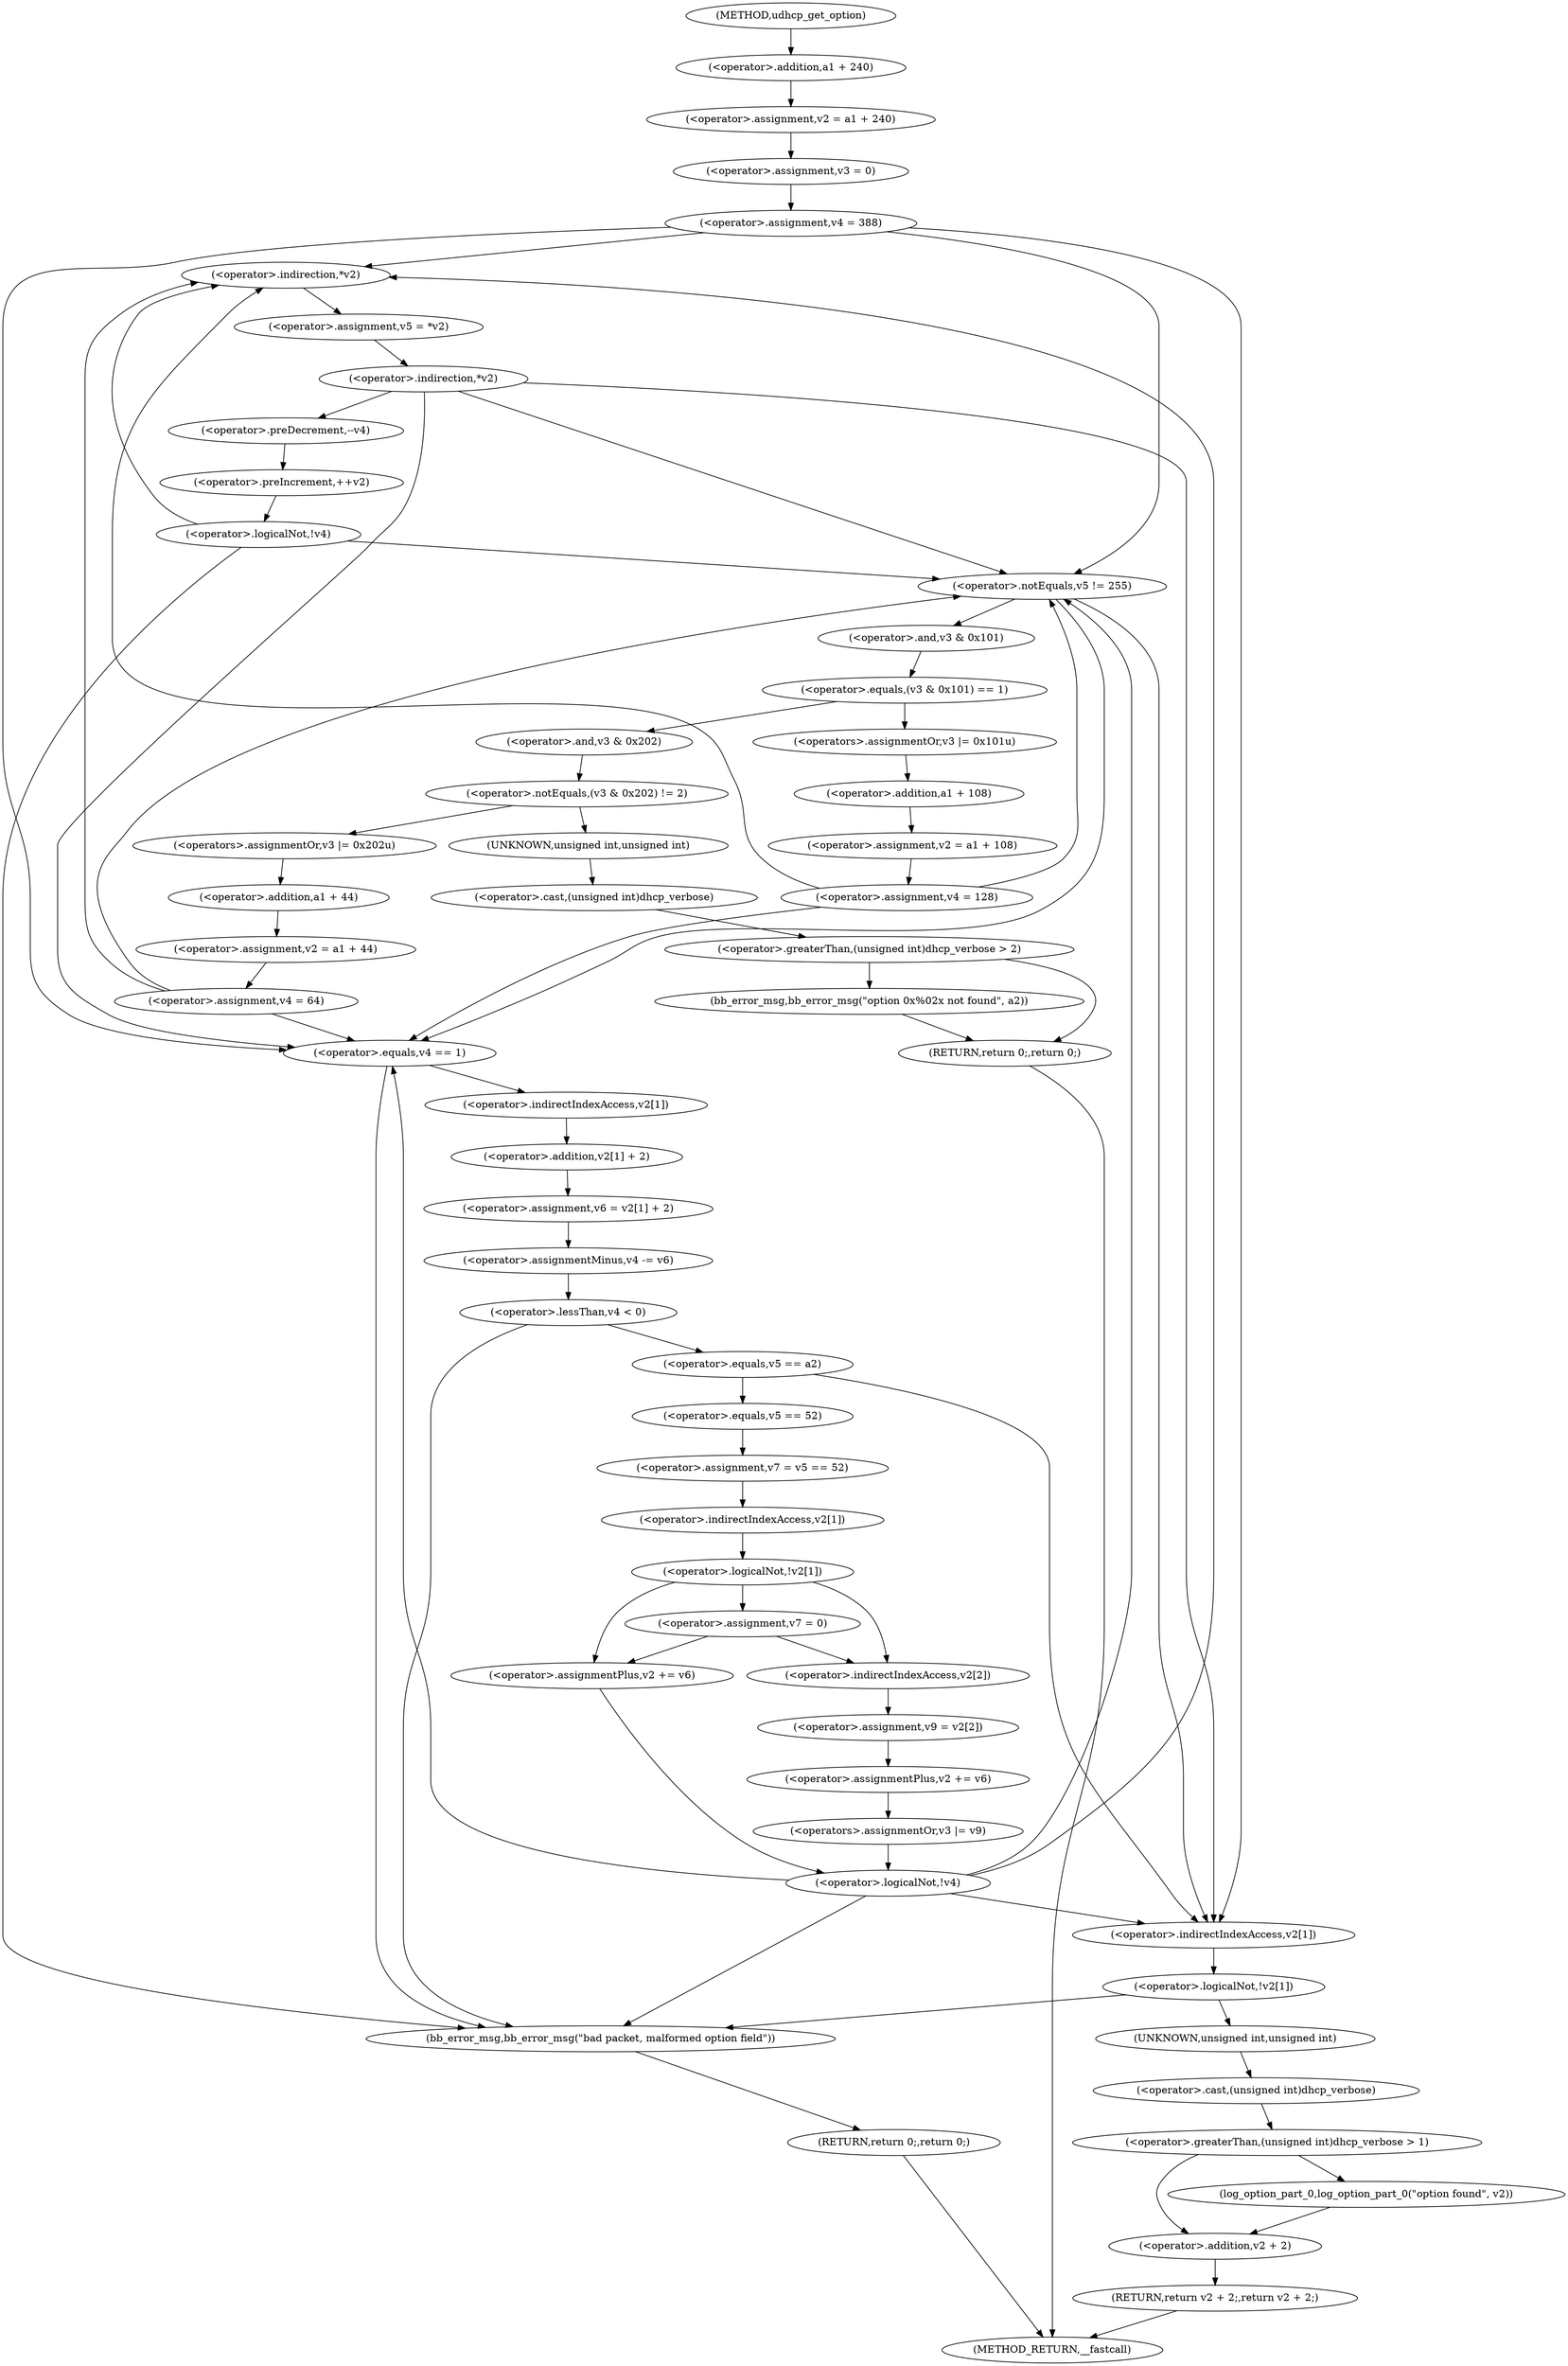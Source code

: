 digraph udhcp_get_option {  
"1000119" [label = "(<operator>.assignment,v2 = a1 + 240)" ]
"1000121" [label = "(<operator>.addition,a1 + 240)" ]
"1000124" [label = "(<operator>.assignment,v3 = 0)" ]
"1000127" [label = "(<operator>.assignment,v4 = 388)" ]
"1000139" [label = "(<operator>.assignment,v5 = *v2)" ]
"1000141" [label = "(<operator>.indirection,*v2)" ]
"1000144" [label = "(<operator>.indirection,*v2)" ]
"1000147" [label = "(<operator>.preDecrement,--v4)" ]
"1000149" [label = "(<operator>.preIncrement,++v2)" ]
"1000152" [label = "(<operator>.logicalNot,!v4)" ]
"1000156" [label = "(<operator>.notEquals,v5 != 255)" ]
"1000161" [label = "(<operator>.equals,(v3 & 0x101) == 1)" ]
"1000162" [label = "(<operator>.and,v3 & 0x101)" ]
"1000167" [label = "(<operators>.assignmentOr,v3 |= 0x101u)" ]
"1000170" [label = "(<operator>.assignment,v2 = a1 + 108)" ]
"1000172" [label = "(<operator>.addition,a1 + 108)" ]
"1000175" [label = "(<operator>.assignment,v4 = 128)" ]
"1000181" [label = "(<operator>.notEquals,(v3 & 0x202) != 2)" ]
"1000182" [label = "(<operator>.and,v3 & 0x202)" ]
"1000188" [label = "(<operator>.greaterThan,(unsigned int)dhcp_verbose > 2)" ]
"1000189" [label = "(<operator>.cast,(unsigned int)dhcp_verbose)" ]
"1000190" [label = "(UNKNOWN,unsigned int,unsigned int)" ]
"1000193" [label = "(bb_error_msg,bb_error_msg(\"option 0x%02x not found\", a2))" ]
"1000196" [label = "(RETURN,return 0;,return 0;)" ]
"1000198" [label = "(<operators>.assignmentOr,v3 |= 0x202u)" ]
"1000201" [label = "(<operator>.assignment,v2 = a1 + 44)" ]
"1000203" [label = "(<operator>.addition,a1 + 44)" ]
"1000206" [label = "(<operator>.assignment,v4 = 64)" ]
"1000210" [label = "(<operator>.equals,v4 == 1)" ]
"1000214" [label = "(<operator>.assignment,v6 = v2[1] + 2)" ]
"1000216" [label = "(<operator>.addition,v2[1] + 2)" ]
"1000217" [label = "(<operator>.indirectIndexAccess,v2[1])" ]
"1000221" [label = "(<operator>.assignmentMinus,v4 -= v6)" ]
"1000225" [label = "(<operator>.lessThan,v4 < 0)" ]
"1000230" [label = "(<operator>.equals,v5 == a2)" ]
"1000234" [label = "(<operator>.assignment,v7 = v5 == 52)" ]
"1000236" [label = "(<operator>.equals,v5 == 52)" ]
"1000240" [label = "(<operator>.logicalNot,!v2[1])" ]
"1000241" [label = "(<operator>.indirectIndexAccess,v2[1])" ]
"1000244" [label = "(<operator>.assignment,v7 = 0)" ]
"1000250" [label = "(<operator>.assignment,v9 = v2[2])" ]
"1000252" [label = "(<operator>.indirectIndexAccess,v2[2])" ]
"1000255" [label = "(<operator>.assignmentPlus,v2 += v6)" ]
"1000258" [label = "(<operators>.assignmentOr,v3 |= v9)" ]
"1000263" [label = "(<operator>.assignmentPlus,v2 += v6)" ]
"1000267" [label = "(<operator>.logicalNot,!v4)" ]
"1000271" [label = "(<operator>.logicalNot,!v2[1])" ]
"1000272" [label = "(<operator>.indirectIndexAccess,v2[1])" ]
"1000277" [label = "(bb_error_msg,bb_error_msg(\"bad packet, malformed option field\"))" ]
"1000279" [label = "(RETURN,return 0;,return 0;)" ]
"1000282" [label = "(<operator>.greaterThan,(unsigned int)dhcp_verbose > 1)" ]
"1000283" [label = "(<operator>.cast,(unsigned int)dhcp_verbose)" ]
"1000284" [label = "(UNKNOWN,unsigned int,unsigned int)" ]
"1000287" [label = "(log_option_part_0,log_option_part_0(\"option found\", v2))" ]
"1000290" [label = "(RETURN,return v2 + 2;,return v2 + 2;)" ]
"1000291" [label = "(<operator>.addition,v2 + 2)" ]
"1000108" [label = "(METHOD,udhcp_get_option)" ]
"1000294" [label = "(METHOD_RETURN,__fastcall)" ]
  "1000119" -> "1000124" 
  "1000121" -> "1000119" 
  "1000124" -> "1000127" 
  "1000127" -> "1000141" 
  "1000127" -> "1000156" 
  "1000127" -> "1000210" 
  "1000127" -> "1000272" 
  "1000139" -> "1000144" 
  "1000141" -> "1000139" 
  "1000144" -> "1000156" 
  "1000144" -> "1000210" 
  "1000144" -> "1000272" 
  "1000144" -> "1000147" 
  "1000147" -> "1000149" 
  "1000149" -> "1000152" 
  "1000152" -> "1000141" 
  "1000152" -> "1000156" 
  "1000152" -> "1000277" 
  "1000156" -> "1000210" 
  "1000156" -> "1000272" 
  "1000156" -> "1000162" 
  "1000161" -> "1000167" 
  "1000161" -> "1000182" 
  "1000162" -> "1000161" 
  "1000167" -> "1000172" 
  "1000170" -> "1000175" 
  "1000172" -> "1000170" 
  "1000175" -> "1000141" 
  "1000175" -> "1000156" 
  "1000175" -> "1000210" 
  "1000181" -> "1000190" 
  "1000181" -> "1000198" 
  "1000182" -> "1000181" 
  "1000188" -> "1000193" 
  "1000188" -> "1000196" 
  "1000189" -> "1000188" 
  "1000190" -> "1000189" 
  "1000193" -> "1000196" 
  "1000196" -> "1000294" 
  "1000198" -> "1000203" 
  "1000201" -> "1000206" 
  "1000203" -> "1000201" 
  "1000206" -> "1000141" 
  "1000206" -> "1000156" 
  "1000206" -> "1000210" 
  "1000210" -> "1000277" 
  "1000210" -> "1000217" 
  "1000214" -> "1000221" 
  "1000216" -> "1000214" 
  "1000217" -> "1000216" 
  "1000221" -> "1000225" 
  "1000225" -> "1000277" 
  "1000225" -> "1000230" 
  "1000230" -> "1000272" 
  "1000230" -> "1000236" 
  "1000234" -> "1000241" 
  "1000236" -> "1000234" 
  "1000240" -> "1000244" 
  "1000240" -> "1000252" 
  "1000240" -> "1000263" 
  "1000241" -> "1000240" 
  "1000244" -> "1000252" 
  "1000244" -> "1000263" 
  "1000250" -> "1000255" 
  "1000252" -> "1000250" 
  "1000255" -> "1000258" 
  "1000258" -> "1000267" 
  "1000263" -> "1000267" 
  "1000267" -> "1000141" 
  "1000267" -> "1000156" 
  "1000267" -> "1000210" 
  "1000267" -> "1000272" 
  "1000267" -> "1000277" 
  "1000271" -> "1000284" 
  "1000271" -> "1000277" 
  "1000272" -> "1000271" 
  "1000277" -> "1000279" 
  "1000279" -> "1000294" 
  "1000282" -> "1000287" 
  "1000282" -> "1000291" 
  "1000283" -> "1000282" 
  "1000284" -> "1000283" 
  "1000287" -> "1000291" 
  "1000290" -> "1000294" 
  "1000291" -> "1000290" 
  "1000108" -> "1000121" 
}
